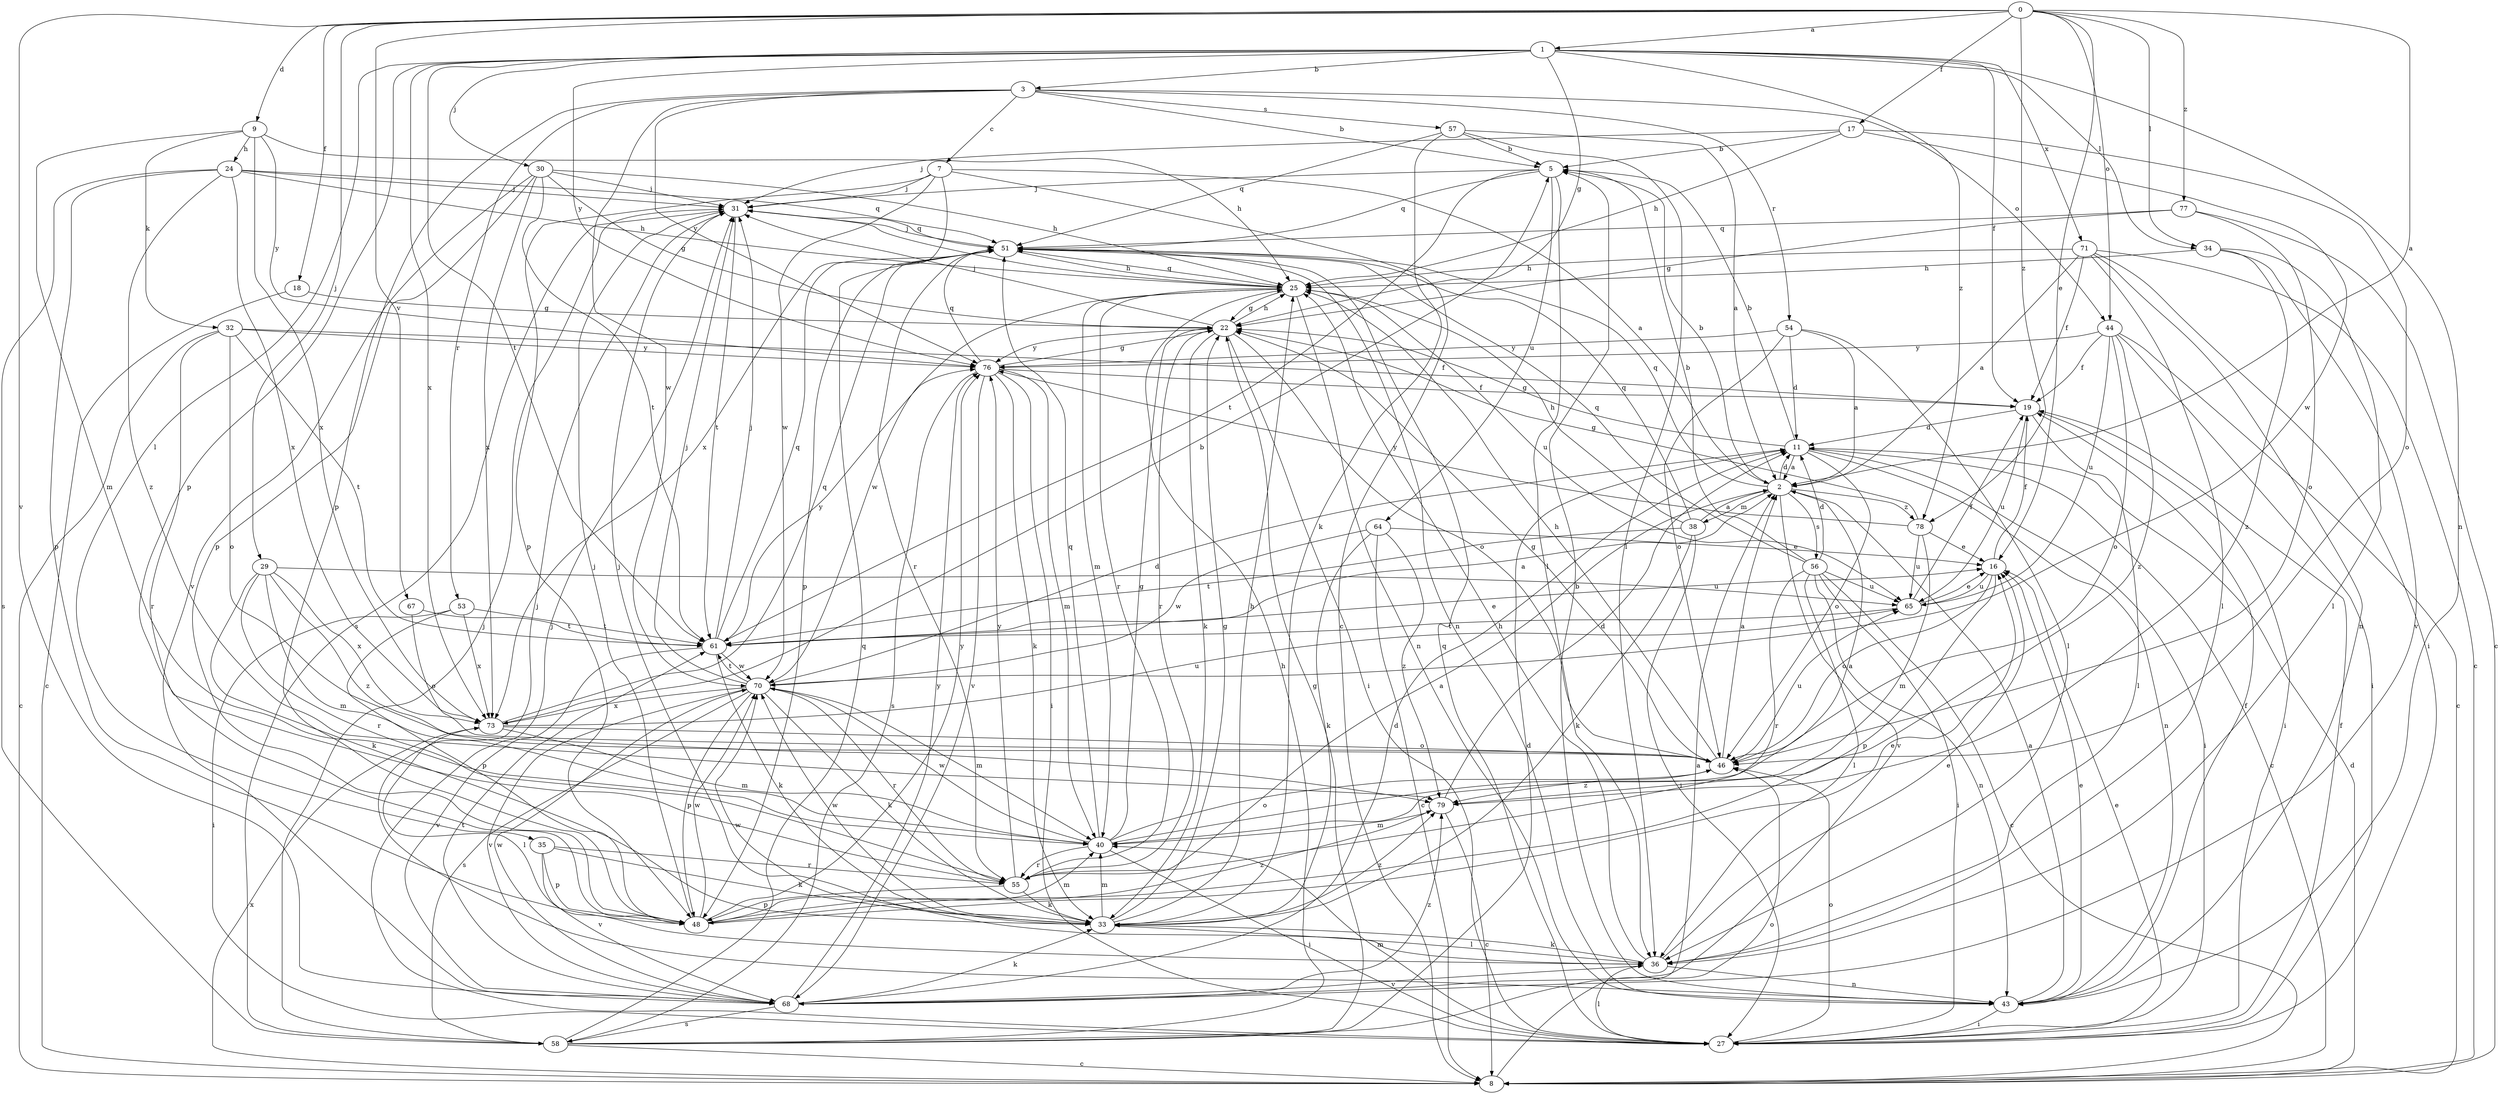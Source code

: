 strict digraph  {
0;
1;
2;
3;
5;
7;
8;
9;
11;
16;
17;
18;
19;
22;
24;
25;
27;
29;
30;
31;
32;
33;
34;
35;
36;
38;
40;
43;
44;
46;
48;
51;
53;
54;
55;
56;
57;
58;
61;
64;
65;
67;
68;
70;
71;
73;
76;
77;
78;
79;
0 -> 1  [label=a];
0 -> 2  [label=a];
0 -> 9  [label=d];
0 -> 16  [label=e];
0 -> 17  [label=f];
0 -> 18  [label=f];
0 -> 29  [label=j];
0 -> 34  [label=l];
0 -> 44  [label=o];
0 -> 67  [label=v];
0 -> 68  [label=v];
0 -> 77  [label=z];
0 -> 78  [label=z];
1 -> 3  [label=b];
1 -> 19  [label=f];
1 -> 22  [label=g];
1 -> 30  [label=j];
1 -> 34  [label=l];
1 -> 35  [label=l];
1 -> 43  [label=n];
1 -> 48  [label=p];
1 -> 61  [label=t];
1 -> 71  [label=x];
1 -> 73  [label=x];
1 -> 76  [label=y];
1 -> 78  [label=z];
2 -> 5  [label=b];
2 -> 11  [label=d];
2 -> 38  [label=m];
2 -> 51  [label=q];
2 -> 56  [label=s];
2 -> 68  [label=v];
2 -> 78  [label=z];
3 -> 5  [label=b];
3 -> 7  [label=c];
3 -> 44  [label=o];
3 -> 48  [label=p];
3 -> 53  [label=r];
3 -> 54  [label=r];
3 -> 57  [label=s];
3 -> 70  [label=w];
3 -> 76  [label=y];
5 -> 31  [label=j];
5 -> 36  [label=l];
5 -> 51  [label=q];
5 -> 61  [label=t];
5 -> 64  [label=u];
7 -> 2  [label=a];
7 -> 8  [label=c];
7 -> 31  [label=j];
7 -> 48  [label=p];
7 -> 70  [label=w];
7 -> 73  [label=x];
8 -> 11  [label=d];
8 -> 46  [label=o];
8 -> 73  [label=x];
9 -> 24  [label=h];
9 -> 25  [label=h];
9 -> 32  [label=k];
9 -> 40  [label=m];
9 -> 73  [label=x];
9 -> 76  [label=y];
11 -> 2  [label=a];
11 -> 5  [label=b];
11 -> 8  [label=c];
11 -> 22  [label=g];
11 -> 27  [label=i];
11 -> 43  [label=n];
11 -> 46  [label=o];
16 -> 19  [label=f];
16 -> 46  [label=o];
16 -> 48  [label=p];
16 -> 65  [label=u];
17 -> 5  [label=b];
17 -> 25  [label=h];
17 -> 31  [label=j];
17 -> 46  [label=o];
17 -> 70  [label=w];
18 -> 8  [label=c];
18 -> 22  [label=g];
19 -> 11  [label=d];
19 -> 27  [label=i];
19 -> 36  [label=l];
19 -> 65  [label=u];
22 -> 25  [label=h];
22 -> 27  [label=i];
22 -> 31  [label=j];
22 -> 33  [label=k];
22 -> 46  [label=o];
22 -> 55  [label=r];
22 -> 76  [label=y];
24 -> 25  [label=h];
24 -> 31  [label=j];
24 -> 48  [label=p];
24 -> 51  [label=q];
24 -> 58  [label=s];
24 -> 73  [label=x];
24 -> 79  [label=z];
25 -> 22  [label=g];
25 -> 31  [label=j];
25 -> 40  [label=m];
25 -> 43  [label=n];
25 -> 51  [label=q];
25 -> 55  [label=r];
25 -> 65  [label=u];
25 -> 70  [label=w];
27 -> 16  [label=e];
27 -> 19  [label=f];
27 -> 31  [label=j];
27 -> 36  [label=l];
27 -> 40  [label=m];
27 -> 46  [label=o];
27 -> 51  [label=q];
29 -> 33  [label=k];
29 -> 40  [label=m];
29 -> 55  [label=r];
29 -> 65  [label=u];
29 -> 73  [label=x];
29 -> 79  [label=z];
30 -> 22  [label=g];
30 -> 25  [label=h];
30 -> 31  [label=j];
30 -> 48  [label=p];
30 -> 61  [label=t];
30 -> 68  [label=v];
30 -> 73  [label=x];
31 -> 51  [label=q];
31 -> 58  [label=s];
31 -> 61  [label=t];
32 -> 8  [label=c];
32 -> 19  [label=f];
32 -> 46  [label=o];
32 -> 55  [label=r];
32 -> 61  [label=t];
32 -> 76  [label=y];
33 -> 22  [label=g];
33 -> 25  [label=h];
33 -> 31  [label=j];
33 -> 36  [label=l];
33 -> 40  [label=m];
33 -> 70  [label=w];
33 -> 79  [label=z];
34 -> 25  [label=h];
34 -> 36  [label=l];
34 -> 68  [label=v];
34 -> 79  [label=z];
35 -> 33  [label=k];
35 -> 48  [label=p];
35 -> 55  [label=r];
35 -> 68  [label=v];
36 -> 16  [label=e];
36 -> 25  [label=h];
36 -> 33  [label=k];
36 -> 43  [label=n];
36 -> 68  [label=v];
36 -> 70  [label=w];
38 -> 2  [label=a];
38 -> 25  [label=h];
38 -> 27  [label=i];
38 -> 33  [label=k];
38 -> 51  [label=q];
38 -> 61  [label=t];
40 -> 2  [label=a];
40 -> 22  [label=g];
40 -> 27  [label=i];
40 -> 46  [label=o];
40 -> 51  [label=q];
40 -> 55  [label=r];
40 -> 70  [label=w];
43 -> 2  [label=a];
43 -> 5  [label=b];
43 -> 16  [label=e];
43 -> 19  [label=f];
43 -> 27  [label=i];
43 -> 31  [label=j];
44 -> 8  [label=c];
44 -> 19  [label=f];
44 -> 27  [label=i];
44 -> 46  [label=o];
44 -> 65  [label=u];
44 -> 76  [label=y];
44 -> 79  [label=z];
46 -> 2  [label=a];
46 -> 22  [label=g];
46 -> 25  [label=h];
46 -> 65  [label=u];
46 -> 79  [label=z];
48 -> 16  [label=e];
48 -> 31  [label=j];
48 -> 40  [label=m];
48 -> 70  [label=w];
48 -> 76  [label=y];
48 -> 79  [label=z];
51 -> 25  [label=h];
51 -> 31  [label=j];
51 -> 43  [label=n];
51 -> 48  [label=p];
51 -> 55  [label=r];
53 -> 27  [label=i];
53 -> 48  [label=p];
53 -> 61  [label=t];
53 -> 73  [label=x];
54 -> 2  [label=a];
54 -> 11  [label=d];
54 -> 36  [label=l];
54 -> 46  [label=o];
54 -> 76  [label=y];
55 -> 2  [label=a];
55 -> 33  [label=k];
55 -> 48  [label=p];
55 -> 76  [label=y];
56 -> 5  [label=b];
56 -> 8  [label=c];
56 -> 11  [label=d];
56 -> 27  [label=i];
56 -> 36  [label=l];
56 -> 43  [label=n];
56 -> 51  [label=q];
56 -> 55  [label=r];
56 -> 65  [label=u];
57 -> 2  [label=a];
57 -> 5  [label=b];
57 -> 33  [label=k];
57 -> 36  [label=l];
57 -> 51  [label=q];
58 -> 2  [label=a];
58 -> 8  [label=c];
58 -> 11  [label=d];
58 -> 22  [label=g];
58 -> 25  [label=h];
58 -> 31  [label=j];
58 -> 51  [label=q];
61 -> 2  [label=a];
61 -> 16  [label=e];
61 -> 31  [label=j];
61 -> 33  [label=k];
61 -> 51  [label=q];
61 -> 68  [label=v];
61 -> 70  [label=w];
61 -> 76  [label=y];
64 -> 8  [label=c];
64 -> 16  [label=e];
64 -> 33  [label=k];
64 -> 70  [label=w];
64 -> 79  [label=z];
65 -> 16  [label=e];
65 -> 19  [label=f];
65 -> 61  [label=t];
67 -> 46  [label=o];
67 -> 61  [label=t];
68 -> 11  [label=d];
68 -> 33  [label=k];
68 -> 58  [label=s];
68 -> 61  [label=t];
68 -> 70  [label=w];
68 -> 76  [label=y];
68 -> 79  [label=z];
70 -> 11  [label=d];
70 -> 31  [label=j];
70 -> 33  [label=k];
70 -> 40  [label=m];
70 -> 48  [label=p];
70 -> 55  [label=r];
70 -> 58  [label=s];
70 -> 61  [label=t];
70 -> 68  [label=v];
70 -> 73  [label=x];
71 -> 2  [label=a];
71 -> 8  [label=c];
71 -> 19  [label=f];
71 -> 25  [label=h];
71 -> 27  [label=i];
71 -> 36  [label=l];
71 -> 43  [label=n];
73 -> 5  [label=b];
73 -> 36  [label=l];
73 -> 40  [label=m];
73 -> 46  [label=o];
73 -> 51  [label=q];
73 -> 65  [label=u];
76 -> 19  [label=f];
76 -> 22  [label=g];
76 -> 27  [label=i];
76 -> 33  [label=k];
76 -> 40  [label=m];
76 -> 51  [label=q];
76 -> 58  [label=s];
76 -> 68  [label=v];
77 -> 8  [label=c];
77 -> 22  [label=g];
77 -> 46  [label=o];
77 -> 51  [label=q];
78 -> 16  [label=e];
78 -> 22  [label=g];
78 -> 40  [label=m];
78 -> 65  [label=u];
78 -> 76  [label=y];
79 -> 8  [label=c];
79 -> 11  [label=d];
79 -> 40  [label=m];
}
